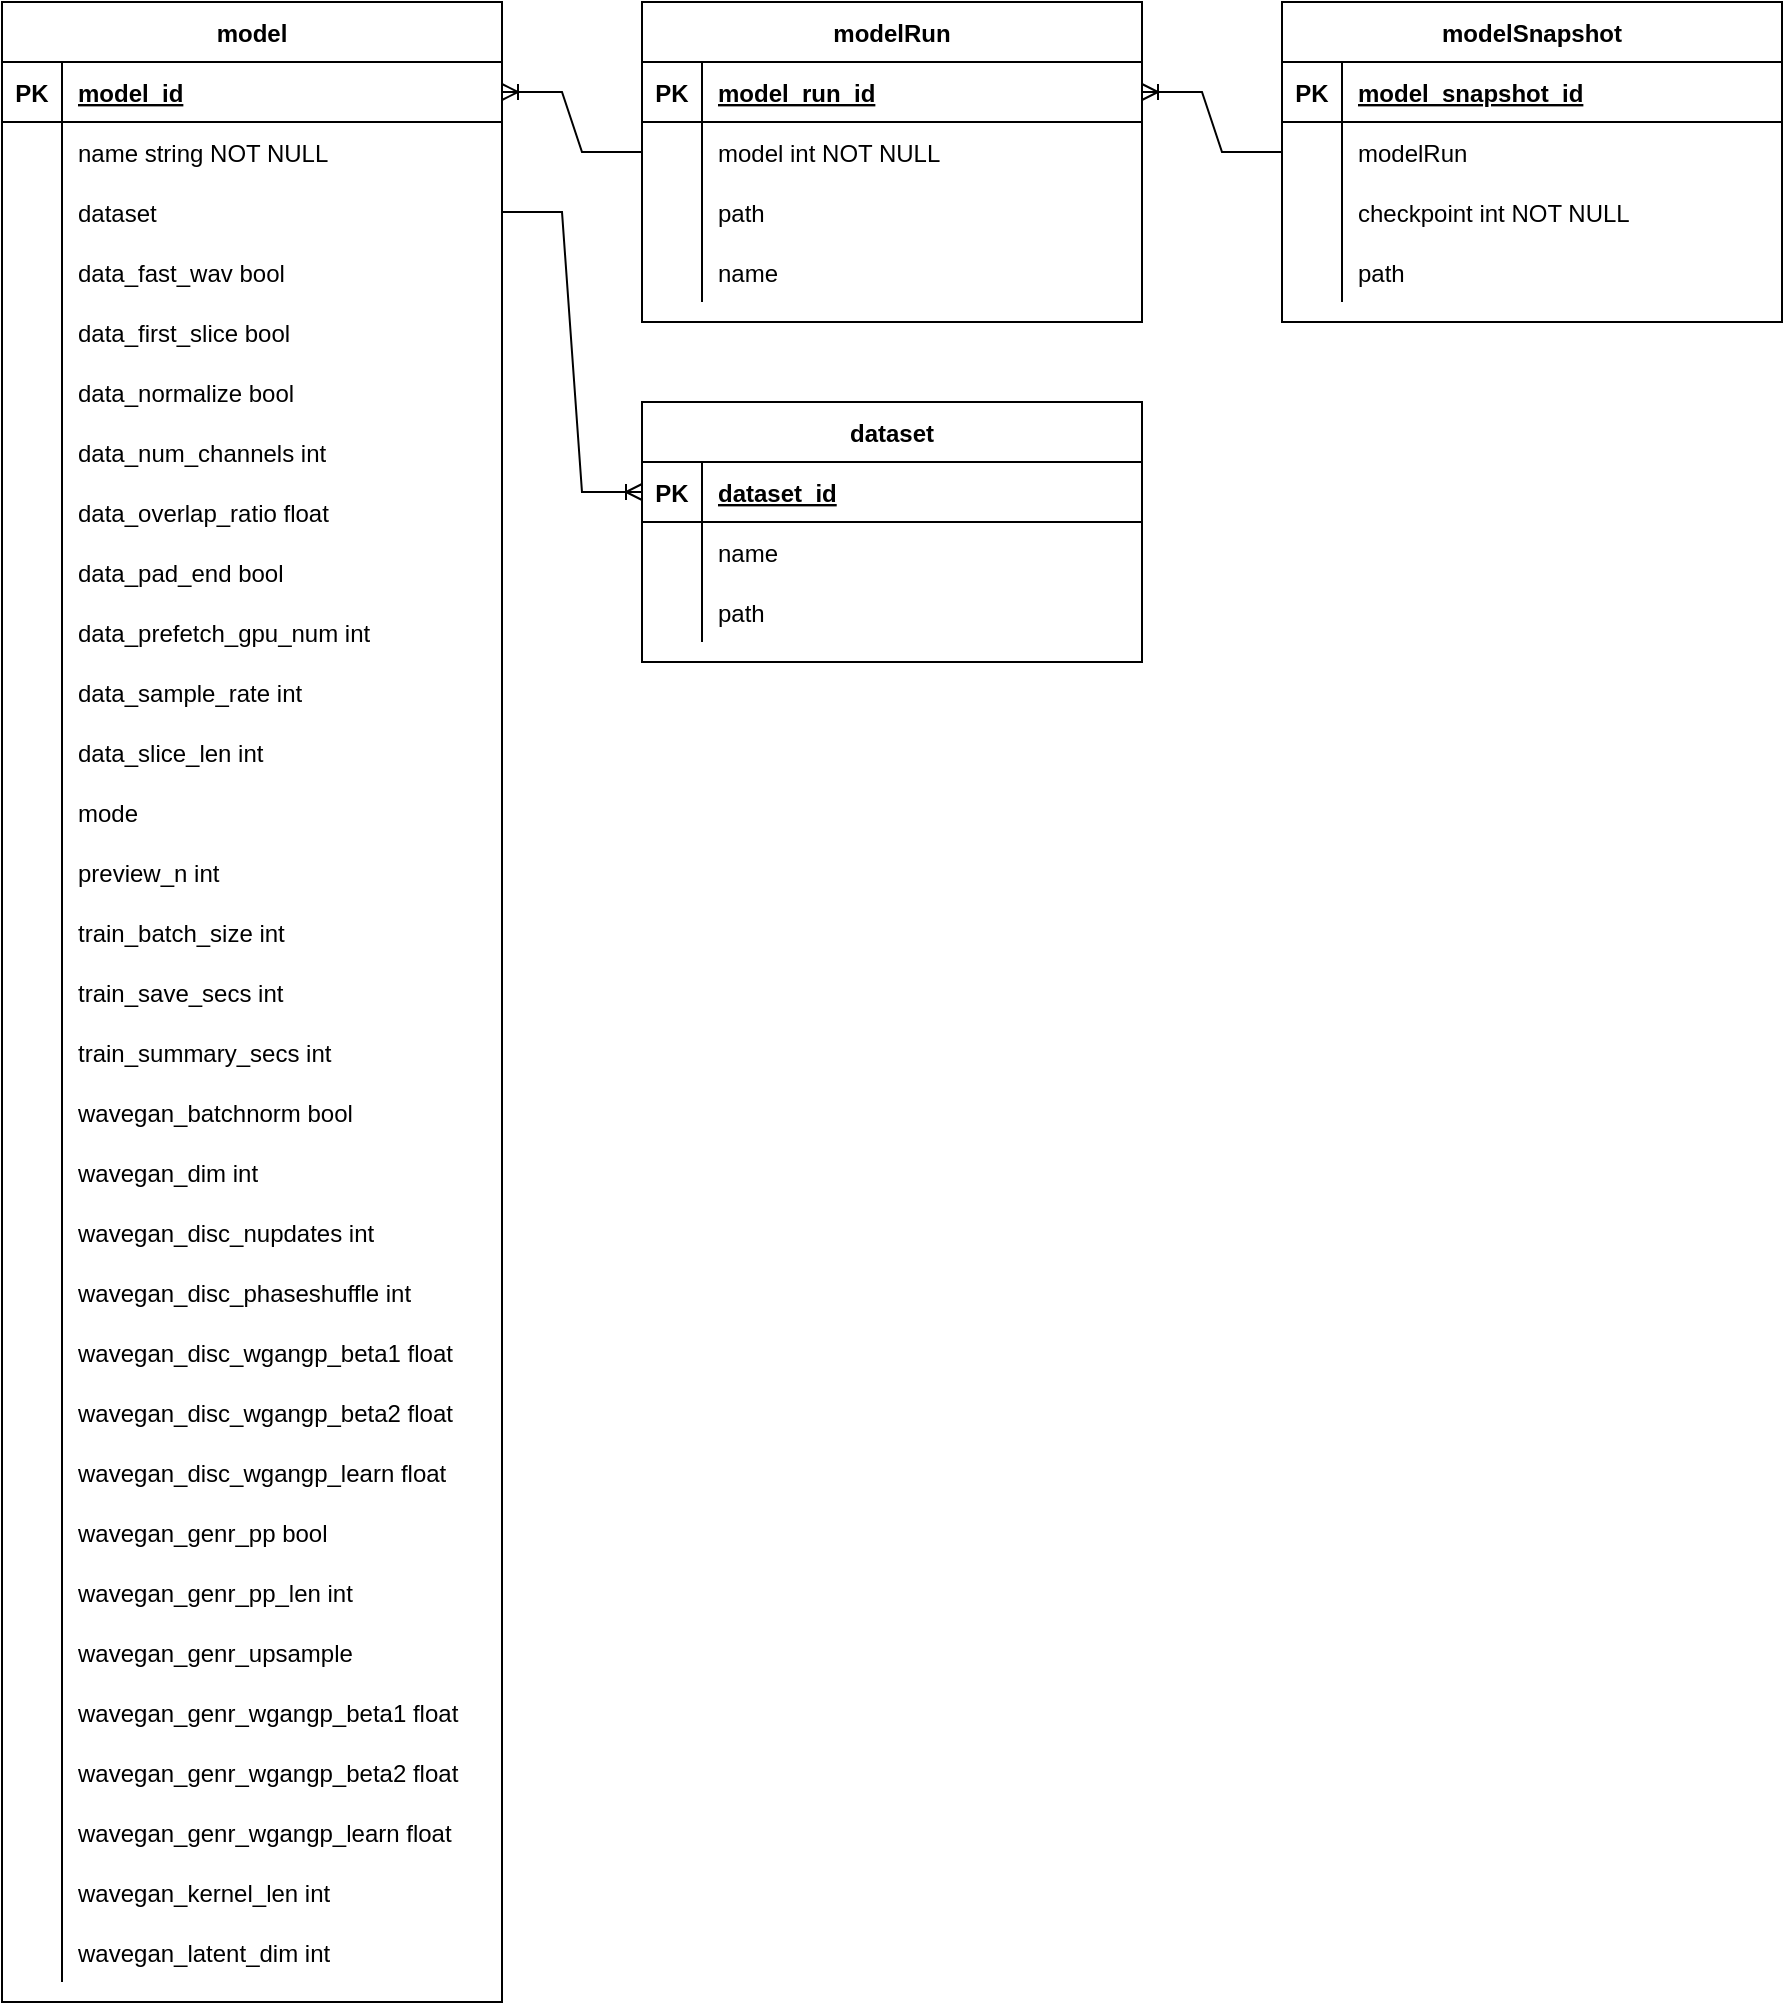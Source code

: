 <mxfile version="20.3.0" type="device"><diagram id="R2lEEEUBdFMjLlhIrx00" name="Page-1"><mxGraphModel dx="1102" dy="905" grid="1" gridSize="10" guides="1" tooltips="1" connect="1" arrows="1" fold="1" page="1" pageScale="1" pageWidth="850" pageHeight="1100" math="0" shadow="0" extFonts="Permanent Marker^https://fonts.googleapis.com/css?family=Permanent+Marker"><root><mxCell id="0"/><mxCell id="1" parent="0"/><mxCell id="C-vyLk0tnHw3VtMMgP7b-2" value="modelRun" style="shape=table;startSize=30;container=1;collapsible=1;childLayout=tableLayout;fixedRows=1;rowLines=0;fontStyle=1;align=center;resizeLast=1;" parent="1" vertex="1"><mxGeometry x="360" y="40" width="250" height="160" as="geometry"/></mxCell><mxCell id="C-vyLk0tnHw3VtMMgP7b-3" value="" style="shape=partialRectangle;collapsible=0;dropTarget=0;pointerEvents=0;fillColor=none;points=[[0,0.5],[1,0.5]];portConstraint=eastwest;top=0;left=0;right=0;bottom=1;" parent="C-vyLk0tnHw3VtMMgP7b-2" vertex="1"><mxGeometry y="30" width="250" height="30" as="geometry"/></mxCell><mxCell id="C-vyLk0tnHw3VtMMgP7b-4" value="PK" style="shape=partialRectangle;overflow=hidden;connectable=0;fillColor=none;top=0;left=0;bottom=0;right=0;fontStyle=1;" parent="C-vyLk0tnHw3VtMMgP7b-3" vertex="1"><mxGeometry width="30" height="30" as="geometry"><mxRectangle width="30" height="30" as="alternateBounds"/></mxGeometry></mxCell><mxCell id="C-vyLk0tnHw3VtMMgP7b-5" value="model_run_id" style="shape=partialRectangle;overflow=hidden;connectable=0;fillColor=none;top=0;left=0;bottom=0;right=0;align=left;spacingLeft=6;fontStyle=5;" parent="C-vyLk0tnHw3VtMMgP7b-3" vertex="1"><mxGeometry x="30" width="220" height="30" as="geometry"><mxRectangle width="220" height="30" as="alternateBounds"/></mxGeometry></mxCell><mxCell id="C-vyLk0tnHw3VtMMgP7b-6" value="" style="shape=partialRectangle;collapsible=0;dropTarget=0;pointerEvents=0;fillColor=none;points=[[0,0.5],[1,0.5]];portConstraint=eastwest;top=0;left=0;right=0;bottom=0;" parent="C-vyLk0tnHw3VtMMgP7b-2" vertex="1"><mxGeometry y="60" width="250" height="30" as="geometry"/></mxCell><mxCell id="C-vyLk0tnHw3VtMMgP7b-7" value="" style="shape=partialRectangle;overflow=hidden;connectable=0;fillColor=none;top=0;left=0;bottom=0;right=0;" parent="C-vyLk0tnHw3VtMMgP7b-6" vertex="1"><mxGeometry width="30" height="30" as="geometry"><mxRectangle width="30" height="30" as="alternateBounds"/></mxGeometry></mxCell><mxCell id="C-vyLk0tnHw3VtMMgP7b-8" value="model int NOT NULL" style="shape=partialRectangle;overflow=hidden;connectable=0;fillColor=none;top=0;left=0;bottom=0;right=0;align=left;spacingLeft=6;" parent="C-vyLk0tnHw3VtMMgP7b-6" vertex="1"><mxGeometry x="30" width="220" height="30" as="geometry"><mxRectangle width="220" height="30" as="alternateBounds"/></mxGeometry></mxCell><mxCell id="C-vyLk0tnHw3VtMMgP7b-9" value="" style="shape=partialRectangle;collapsible=0;dropTarget=0;pointerEvents=0;fillColor=none;points=[[0,0.5],[1,0.5]];portConstraint=eastwest;top=0;left=0;right=0;bottom=0;" parent="C-vyLk0tnHw3VtMMgP7b-2" vertex="1"><mxGeometry y="90" width="250" height="30" as="geometry"/></mxCell><mxCell id="C-vyLk0tnHw3VtMMgP7b-10" value="" style="shape=partialRectangle;overflow=hidden;connectable=0;fillColor=none;top=0;left=0;bottom=0;right=0;" parent="C-vyLk0tnHw3VtMMgP7b-9" vertex="1"><mxGeometry width="30" height="30" as="geometry"><mxRectangle width="30" height="30" as="alternateBounds"/></mxGeometry></mxCell><mxCell id="C-vyLk0tnHw3VtMMgP7b-11" value="path" style="shape=partialRectangle;overflow=hidden;connectable=0;fillColor=none;top=0;left=0;bottom=0;right=0;align=left;spacingLeft=6;" parent="C-vyLk0tnHw3VtMMgP7b-9" vertex="1"><mxGeometry x="30" width="220" height="30" as="geometry"><mxRectangle width="220" height="30" as="alternateBounds"/></mxGeometry></mxCell><mxCell id="Crf97469YkOci3Q7Mxi0-64" value="" style="shape=partialRectangle;collapsible=0;dropTarget=0;pointerEvents=0;fillColor=none;points=[[0,0.5],[1,0.5]];portConstraint=eastwest;top=0;left=0;right=0;bottom=0;" parent="C-vyLk0tnHw3VtMMgP7b-2" vertex="1"><mxGeometry y="120" width="250" height="30" as="geometry"/></mxCell><mxCell id="Crf97469YkOci3Q7Mxi0-65" value="" style="shape=partialRectangle;overflow=hidden;connectable=0;fillColor=none;top=0;left=0;bottom=0;right=0;" parent="Crf97469YkOci3Q7Mxi0-64" vertex="1"><mxGeometry width="30" height="30" as="geometry"><mxRectangle width="30" height="30" as="alternateBounds"/></mxGeometry></mxCell><mxCell id="Crf97469YkOci3Q7Mxi0-66" value="name" style="shape=partialRectangle;overflow=hidden;connectable=0;fillColor=none;top=0;left=0;bottom=0;right=0;align=left;spacingLeft=6;" parent="Crf97469YkOci3Q7Mxi0-64" vertex="1"><mxGeometry x="30" width="220" height="30" as="geometry"><mxRectangle width="220" height="30" as="alternateBounds"/></mxGeometry></mxCell><mxCell id="C-vyLk0tnHw3VtMMgP7b-23" value="modelSnapshot" style="shape=table;startSize=30;container=1;collapsible=1;childLayout=tableLayout;fixedRows=1;rowLines=0;fontStyle=1;align=center;resizeLast=1;" parent="1" vertex="1"><mxGeometry x="680" y="40" width="250" height="160" as="geometry"><mxRectangle x="40" y="120" width="130" height="30" as="alternateBounds"/></mxGeometry></mxCell><mxCell id="C-vyLk0tnHw3VtMMgP7b-24" value="" style="shape=partialRectangle;collapsible=0;dropTarget=0;pointerEvents=0;fillColor=none;points=[[0,0.5],[1,0.5]];portConstraint=eastwest;top=0;left=0;right=0;bottom=1;" parent="C-vyLk0tnHw3VtMMgP7b-23" vertex="1"><mxGeometry y="30" width="250" height="30" as="geometry"/></mxCell><mxCell id="C-vyLk0tnHw3VtMMgP7b-25" value="PK" style="shape=partialRectangle;overflow=hidden;connectable=0;fillColor=none;top=0;left=0;bottom=0;right=0;fontStyle=1;" parent="C-vyLk0tnHw3VtMMgP7b-24" vertex="1"><mxGeometry width="30" height="30" as="geometry"><mxRectangle width="30" height="30" as="alternateBounds"/></mxGeometry></mxCell><mxCell id="C-vyLk0tnHw3VtMMgP7b-26" value="model_snapshot_id" style="shape=partialRectangle;overflow=hidden;connectable=0;fillColor=none;top=0;left=0;bottom=0;right=0;align=left;spacingLeft=6;fontStyle=5;" parent="C-vyLk0tnHw3VtMMgP7b-24" vertex="1"><mxGeometry x="30" width="220" height="30" as="geometry"><mxRectangle width="220" height="30" as="alternateBounds"/></mxGeometry></mxCell><mxCell id="C-vyLk0tnHw3VtMMgP7b-27" value="" style="shape=partialRectangle;collapsible=0;dropTarget=0;pointerEvents=0;fillColor=none;points=[[0,0.5],[1,0.5]];portConstraint=eastwest;top=0;left=0;right=0;bottom=0;" parent="C-vyLk0tnHw3VtMMgP7b-23" vertex="1"><mxGeometry y="60" width="250" height="30" as="geometry"/></mxCell><mxCell id="C-vyLk0tnHw3VtMMgP7b-28" value="" style="shape=partialRectangle;overflow=hidden;connectable=0;fillColor=none;top=0;left=0;bottom=0;right=0;" parent="C-vyLk0tnHw3VtMMgP7b-27" vertex="1"><mxGeometry width="30" height="30" as="geometry"><mxRectangle width="30" height="30" as="alternateBounds"/></mxGeometry></mxCell><mxCell id="C-vyLk0tnHw3VtMMgP7b-29" value="modelRun" style="shape=partialRectangle;overflow=hidden;connectable=0;fillColor=none;top=0;left=0;bottom=0;right=0;align=left;spacingLeft=6;" parent="C-vyLk0tnHw3VtMMgP7b-27" vertex="1"><mxGeometry x="30" width="220" height="30" as="geometry"><mxRectangle width="220" height="30" as="alternateBounds"/></mxGeometry></mxCell><mxCell id="Crf97469YkOci3Q7Mxi0-15" value="" style="shape=partialRectangle;collapsible=0;dropTarget=0;pointerEvents=0;fillColor=none;points=[[0,0.5],[1,0.5]];portConstraint=eastwest;top=0;left=0;right=0;bottom=0;" parent="C-vyLk0tnHw3VtMMgP7b-23" vertex="1"><mxGeometry y="90" width="250" height="30" as="geometry"/></mxCell><mxCell id="Crf97469YkOci3Q7Mxi0-16" value="" style="shape=partialRectangle;overflow=hidden;connectable=0;fillColor=none;top=0;left=0;bottom=0;right=0;" parent="Crf97469YkOci3Q7Mxi0-15" vertex="1"><mxGeometry width="30" height="30" as="geometry"><mxRectangle width="30" height="30" as="alternateBounds"/></mxGeometry></mxCell><mxCell id="Crf97469YkOci3Q7Mxi0-17" value="checkpoint int NOT NULL" style="shape=partialRectangle;overflow=hidden;connectable=0;fillColor=none;top=0;left=0;bottom=0;right=0;align=left;spacingLeft=6;" parent="Crf97469YkOci3Q7Mxi0-15" vertex="1"><mxGeometry x="30" width="220" height="30" as="geometry"><mxRectangle width="220" height="30" as="alternateBounds"/></mxGeometry></mxCell><mxCell id="Crf97469YkOci3Q7Mxi0-44" value="" style="shape=partialRectangle;collapsible=0;dropTarget=0;pointerEvents=0;fillColor=none;points=[[0,0.5],[1,0.5]];portConstraint=eastwest;top=0;left=0;right=0;bottom=0;" parent="C-vyLk0tnHw3VtMMgP7b-23" vertex="1"><mxGeometry y="120" width="250" height="30" as="geometry"/></mxCell><mxCell id="Crf97469YkOci3Q7Mxi0-45" value="" style="shape=partialRectangle;overflow=hidden;connectable=0;fillColor=none;top=0;left=0;bottom=0;right=0;" parent="Crf97469YkOci3Q7Mxi0-44" vertex="1"><mxGeometry width="30" height="30" as="geometry"><mxRectangle width="30" height="30" as="alternateBounds"/></mxGeometry></mxCell><mxCell id="Crf97469YkOci3Q7Mxi0-46" value="path" style="shape=partialRectangle;overflow=hidden;connectable=0;fillColor=none;top=0;left=0;bottom=0;right=0;align=left;spacingLeft=6;" parent="Crf97469YkOci3Q7Mxi0-44" vertex="1"><mxGeometry x="30" width="220" height="30" as="geometry"><mxRectangle width="220" height="30" as="alternateBounds"/></mxGeometry></mxCell><mxCell id="Crf97469YkOci3Q7Mxi0-1" value="model" style="shape=table;startSize=30;container=1;collapsible=1;childLayout=tableLayout;fixedRows=1;rowLines=0;fontStyle=1;align=center;resizeLast=1;" parent="1" vertex="1"><mxGeometry x="40" y="40" width="250" height="1000" as="geometry"/></mxCell><mxCell id="Crf97469YkOci3Q7Mxi0-2" value="" style="shape=partialRectangle;collapsible=0;dropTarget=0;pointerEvents=0;fillColor=none;points=[[0,0.5],[1,0.5]];portConstraint=eastwest;top=0;left=0;right=0;bottom=1;" parent="Crf97469YkOci3Q7Mxi0-1" vertex="1"><mxGeometry y="30" width="250" height="30" as="geometry"/></mxCell><mxCell id="Crf97469YkOci3Q7Mxi0-3" value="PK" style="shape=partialRectangle;overflow=hidden;connectable=0;fillColor=none;top=0;left=0;bottom=0;right=0;fontStyle=1;" parent="Crf97469YkOci3Q7Mxi0-2" vertex="1"><mxGeometry width="30" height="30" as="geometry"><mxRectangle width="30" height="30" as="alternateBounds"/></mxGeometry></mxCell><mxCell id="Crf97469YkOci3Q7Mxi0-4" value="model_id" style="shape=partialRectangle;overflow=hidden;connectable=0;fillColor=none;top=0;left=0;bottom=0;right=0;align=left;spacingLeft=6;fontStyle=5;" parent="Crf97469YkOci3Q7Mxi0-2" vertex="1"><mxGeometry x="30" width="220" height="30" as="geometry"><mxRectangle width="220" height="30" as="alternateBounds"/></mxGeometry></mxCell><mxCell id="Crf97469YkOci3Q7Mxi0-5" value="" style="shape=partialRectangle;collapsible=0;dropTarget=0;pointerEvents=0;fillColor=none;points=[[0,0.5],[1,0.5]];portConstraint=eastwest;top=0;left=0;right=0;bottom=0;" parent="Crf97469YkOci3Q7Mxi0-1" vertex="1"><mxGeometry y="60" width="250" height="30" as="geometry"/></mxCell><mxCell id="Crf97469YkOci3Q7Mxi0-6" value="" style="shape=partialRectangle;overflow=hidden;connectable=0;fillColor=none;top=0;left=0;bottom=0;right=0;" parent="Crf97469YkOci3Q7Mxi0-5" vertex="1"><mxGeometry width="30" height="30" as="geometry"><mxRectangle width="30" height="30" as="alternateBounds"/></mxGeometry></mxCell><mxCell id="Crf97469YkOci3Q7Mxi0-7" value="name string NOT NULL" style="shape=partialRectangle;overflow=hidden;connectable=0;fillColor=none;top=0;left=0;bottom=0;right=0;align=left;spacingLeft=6;" parent="Crf97469YkOci3Q7Mxi0-5" vertex="1"><mxGeometry x="30" width="220" height="30" as="geometry"><mxRectangle width="220" height="30" as="alternateBounds"/></mxGeometry></mxCell><mxCell id="Crf97469YkOci3Q7Mxi0-8" value="" style="shape=partialRectangle;collapsible=0;dropTarget=0;pointerEvents=0;fillColor=none;points=[[0,0.5],[1,0.5]];portConstraint=eastwest;top=0;left=0;right=0;bottom=0;" parent="Crf97469YkOci3Q7Mxi0-1" vertex="1"><mxGeometry y="90" width="250" height="30" as="geometry"/></mxCell><mxCell id="Crf97469YkOci3Q7Mxi0-9" value="" style="shape=partialRectangle;overflow=hidden;connectable=0;fillColor=none;top=0;left=0;bottom=0;right=0;" parent="Crf97469YkOci3Q7Mxi0-8" vertex="1"><mxGeometry width="30" height="30" as="geometry"><mxRectangle width="30" height="30" as="alternateBounds"/></mxGeometry></mxCell><mxCell id="Crf97469YkOci3Q7Mxi0-10" value="dataset" style="shape=partialRectangle;overflow=hidden;connectable=0;fillColor=none;top=0;left=0;bottom=0;right=0;align=left;spacingLeft=6;" parent="Crf97469YkOci3Q7Mxi0-8" vertex="1"><mxGeometry x="30" width="220" height="30" as="geometry"><mxRectangle width="220" height="30" as="alternateBounds"/></mxGeometry></mxCell><mxCell id="Crf97469YkOci3Q7Mxi0-11" value="" style="shape=partialRectangle;collapsible=0;dropTarget=0;pointerEvents=0;fillColor=none;points=[[0,0.5],[1,0.5]];portConstraint=eastwest;top=0;left=0;right=0;bottom=0;" parent="Crf97469YkOci3Q7Mxi0-1" vertex="1"><mxGeometry y="120" width="250" height="30" as="geometry"/></mxCell><mxCell id="Crf97469YkOci3Q7Mxi0-12" value="" style="shape=partialRectangle;overflow=hidden;connectable=0;fillColor=none;top=0;left=0;bottom=0;right=0;" parent="Crf97469YkOci3Q7Mxi0-11" vertex="1"><mxGeometry width="30" height="30" as="geometry"><mxRectangle width="30" height="30" as="alternateBounds"/></mxGeometry></mxCell><mxCell id="Crf97469YkOci3Q7Mxi0-13" value="data_fast_wav bool" style="shape=partialRectangle;overflow=hidden;connectable=0;fillColor=none;top=0;left=0;bottom=0;right=0;align=left;spacingLeft=6;" parent="Crf97469YkOci3Q7Mxi0-11" vertex="1"><mxGeometry x="30" width="220" height="30" as="geometry"><mxRectangle width="220" height="30" as="alternateBounds"/></mxGeometry></mxCell><mxCell id="Crf97469YkOci3Q7Mxi0-49" value="" style="shape=partialRectangle;collapsible=0;dropTarget=0;pointerEvents=0;fillColor=none;points=[[0,0.5],[1,0.5]];portConstraint=eastwest;top=0;left=0;right=0;bottom=0;" parent="Crf97469YkOci3Q7Mxi0-1" vertex="1"><mxGeometry y="150" width="250" height="30" as="geometry"/></mxCell><mxCell id="Crf97469YkOci3Q7Mxi0-50" value="" style="shape=partialRectangle;overflow=hidden;connectable=0;fillColor=none;top=0;left=0;bottom=0;right=0;" parent="Crf97469YkOci3Q7Mxi0-49" vertex="1"><mxGeometry width="30" height="30" as="geometry"><mxRectangle width="30" height="30" as="alternateBounds"/></mxGeometry></mxCell><mxCell id="Crf97469YkOci3Q7Mxi0-51" value="data_first_slice bool" style="shape=partialRectangle;overflow=hidden;connectable=0;fillColor=none;top=0;left=0;bottom=0;right=0;align=left;spacingLeft=6;" parent="Crf97469YkOci3Q7Mxi0-49" vertex="1"><mxGeometry x="30" width="220" height="30" as="geometry"><mxRectangle width="220" height="30" as="alternateBounds"/></mxGeometry></mxCell><mxCell id="Crf97469YkOci3Q7Mxi0-52" value="" style="shape=partialRectangle;collapsible=0;dropTarget=0;pointerEvents=0;fillColor=none;points=[[0,0.5],[1,0.5]];portConstraint=eastwest;top=0;left=0;right=0;bottom=0;" parent="Crf97469YkOci3Q7Mxi0-1" vertex="1"><mxGeometry y="180" width="250" height="30" as="geometry"/></mxCell><mxCell id="Crf97469YkOci3Q7Mxi0-53" value="" style="shape=partialRectangle;overflow=hidden;connectable=0;fillColor=none;top=0;left=0;bottom=0;right=0;" parent="Crf97469YkOci3Q7Mxi0-52" vertex="1"><mxGeometry width="30" height="30" as="geometry"><mxRectangle width="30" height="30" as="alternateBounds"/></mxGeometry></mxCell><mxCell id="Crf97469YkOci3Q7Mxi0-54" value="data_normalize bool" style="shape=partialRectangle;overflow=hidden;connectable=0;fillColor=none;top=0;left=0;bottom=0;right=0;align=left;spacingLeft=6;" parent="Crf97469YkOci3Q7Mxi0-52" vertex="1"><mxGeometry x="30" width="220" height="30" as="geometry"><mxRectangle width="220" height="30" as="alternateBounds"/></mxGeometry></mxCell><mxCell id="Crf97469YkOci3Q7Mxi0-55" value="" style="shape=partialRectangle;collapsible=0;dropTarget=0;pointerEvents=0;fillColor=none;points=[[0,0.5],[1,0.5]];portConstraint=eastwest;top=0;left=0;right=0;bottom=0;" parent="Crf97469YkOci3Q7Mxi0-1" vertex="1"><mxGeometry y="210" width="250" height="30" as="geometry"/></mxCell><mxCell id="Crf97469YkOci3Q7Mxi0-56" value="" style="shape=partialRectangle;overflow=hidden;connectable=0;fillColor=none;top=0;left=0;bottom=0;right=0;" parent="Crf97469YkOci3Q7Mxi0-55" vertex="1"><mxGeometry width="30" height="30" as="geometry"><mxRectangle width="30" height="30" as="alternateBounds"/></mxGeometry></mxCell><mxCell id="Crf97469YkOci3Q7Mxi0-57" value="data_num_channels int" style="shape=partialRectangle;overflow=hidden;connectable=0;fillColor=none;top=0;left=0;bottom=0;right=0;align=left;spacingLeft=6;" parent="Crf97469YkOci3Q7Mxi0-55" vertex="1"><mxGeometry x="30" width="220" height="30" as="geometry"><mxRectangle width="220" height="30" as="alternateBounds"/></mxGeometry></mxCell><mxCell id="Crf97469YkOci3Q7Mxi0-58" value="" style="shape=partialRectangle;collapsible=0;dropTarget=0;pointerEvents=0;fillColor=none;points=[[0,0.5],[1,0.5]];portConstraint=eastwest;top=0;left=0;right=0;bottom=0;" parent="Crf97469YkOci3Q7Mxi0-1" vertex="1"><mxGeometry y="240" width="250" height="30" as="geometry"/></mxCell><mxCell id="Crf97469YkOci3Q7Mxi0-59" value="" style="shape=partialRectangle;overflow=hidden;connectable=0;fillColor=none;top=0;left=0;bottom=0;right=0;" parent="Crf97469YkOci3Q7Mxi0-58" vertex="1"><mxGeometry width="30" height="30" as="geometry"><mxRectangle width="30" height="30" as="alternateBounds"/></mxGeometry></mxCell><mxCell id="Crf97469YkOci3Q7Mxi0-60" value="data_overlap_ratio float" style="shape=partialRectangle;overflow=hidden;connectable=0;fillColor=none;top=0;left=0;bottom=0;right=0;align=left;spacingLeft=6;" parent="Crf97469YkOci3Q7Mxi0-58" vertex="1"><mxGeometry x="30" width="220" height="30" as="geometry"><mxRectangle width="220" height="30" as="alternateBounds"/></mxGeometry></mxCell><mxCell id="Crf97469YkOci3Q7Mxi0-61" value="" style="shape=partialRectangle;collapsible=0;dropTarget=0;pointerEvents=0;fillColor=none;points=[[0,0.5],[1,0.5]];portConstraint=eastwest;top=0;left=0;right=0;bottom=0;" parent="Crf97469YkOci3Q7Mxi0-1" vertex="1"><mxGeometry y="270" width="250" height="30" as="geometry"/></mxCell><mxCell id="Crf97469YkOci3Q7Mxi0-62" value="" style="shape=partialRectangle;overflow=hidden;connectable=0;fillColor=none;top=0;left=0;bottom=0;right=0;" parent="Crf97469YkOci3Q7Mxi0-61" vertex="1"><mxGeometry width="30" height="30" as="geometry"><mxRectangle width="30" height="30" as="alternateBounds"/></mxGeometry></mxCell><mxCell id="Crf97469YkOci3Q7Mxi0-63" value="data_pad_end bool" style="shape=partialRectangle;overflow=hidden;connectable=0;fillColor=none;top=0;left=0;bottom=0;right=0;align=left;spacingLeft=6;" parent="Crf97469YkOci3Q7Mxi0-61" vertex="1"><mxGeometry x="30" width="220" height="30" as="geometry"><mxRectangle width="220" height="30" as="alternateBounds"/></mxGeometry></mxCell><mxCell id="Crf97469YkOci3Q7Mxi0-67" value="" style="shape=partialRectangle;collapsible=0;dropTarget=0;pointerEvents=0;fillColor=none;points=[[0,0.5],[1,0.5]];portConstraint=eastwest;top=0;left=0;right=0;bottom=0;" parent="Crf97469YkOci3Q7Mxi0-1" vertex="1"><mxGeometry y="300" width="250" height="30" as="geometry"/></mxCell><mxCell id="Crf97469YkOci3Q7Mxi0-68" value="" style="shape=partialRectangle;overflow=hidden;connectable=0;fillColor=none;top=0;left=0;bottom=0;right=0;" parent="Crf97469YkOci3Q7Mxi0-67" vertex="1"><mxGeometry width="30" height="30" as="geometry"><mxRectangle width="30" height="30" as="alternateBounds"/></mxGeometry></mxCell><mxCell id="Crf97469YkOci3Q7Mxi0-69" value="data_prefetch_gpu_num int" style="shape=partialRectangle;overflow=hidden;connectable=0;fillColor=none;top=0;left=0;bottom=0;right=0;align=left;spacingLeft=6;" parent="Crf97469YkOci3Q7Mxi0-67" vertex="1"><mxGeometry x="30" width="220" height="30" as="geometry"><mxRectangle width="220" height="30" as="alternateBounds"/></mxGeometry></mxCell><mxCell id="Crf97469YkOci3Q7Mxi0-70" value="" style="shape=partialRectangle;collapsible=0;dropTarget=0;pointerEvents=0;fillColor=none;points=[[0,0.5],[1,0.5]];portConstraint=eastwest;top=0;left=0;right=0;bottom=0;" parent="Crf97469YkOci3Q7Mxi0-1" vertex="1"><mxGeometry y="330" width="250" height="30" as="geometry"/></mxCell><mxCell id="Crf97469YkOci3Q7Mxi0-71" value="" style="shape=partialRectangle;overflow=hidden;connectable=0;fillColor=none;top=0;left=0;bottom=0;right=0;" parent="Crf97469YkOci3Q7Mxi0-70" vertex="1"><mxGeometry width="30" height="30" as="geometry"><mxRectangle width="30" height="30" as="alternateBounds"/></mxGeometry></mxCell><mxCell id="Crf97469YkOci3Q7Mxi0-72" value="data_sample_rate int" style="shape=partialRectangle;overflow=hidden;connectable=0;fillColor=none;top=0;left=0;bottom=0;right=0;align=left;spacingLeft=6;" parent="Crf97469YkOci3Q7Mxi0-70" vertex="1"><mxGeometry x="30" width="220" height="30" as="geometry"><mxRectangle width="220" height="30" as="alternateBounds"/></mxGeometry></mxCell><mxCell id="Crf97469YkOci3Q7Mxi0-73" value="" style="shape=partialRectangle;collapsible=0;dropTarget=0;pointerEvents=0;fillColor=none;points=[[0,0.5],[1,0.5]];portConstraint=eastwest;top=0;left=0;right=0;bottom=0;" parent="Crf97469YkOci3Q7Mxi0-1" vertex="1"><mxGeometry y="360" width="250" height="30" as="geometry"/></mxCell><mxCell id="Crf97469YkOci3Q7Mxi0-74" value="" style="shape=partialRectangle;overflow=hidden;connectable=0;fillColor=none;top=0;left=0;bottom=0;right=0;" parent="Crf97469YkOci3Q7Mxi0-73" vertex="1"><mxGeometry width="30" height="30" as="geometry"><mxRectangle width="30" height="30" as="alternateBounds"/></mxGeometry></mxCell><mxCell id="Crf97469YkOci3Q7Mxi0-75" value="data_slice_len int" style="shape=partialRectangle;overflow=hidden;connectable=0;fillColor=none;top=0;left=0;bottom=0;right=0;align=left;spacingLeft=6;" parent="Crf97469YkOci3Q7Mxi0-73" vertex="1"><mxGeometry x="30" width="220" height="30" as="geometry"><mxRectangle width="220" height="30" as="alternateBounds"/></mxGeometry></mxCell><mxCell id="Crf97469YkOci3Q7Mxi0-88" value="" style="shape=partialRectangle;collapsible=0;dropTarget=0;pointerEvents=0;fillColor=none;points=[[0,0.5],[1,0.5]];portConstraint=eastwest;top=0;left=0;right=0;bottom=0;" parent="Crf97469YkOci3Q7Mxi0-1" vertex="1"><mxGeometry y="390" width="250" height="30" as="geometry"/></mxCell><mxCell id="Crf97469YkOci3Q7Mxi0-89" value="" style="shape=partialRectangle;overflow=hidden;connectable=0;fillColor=none;top=0;left=0;bottom=0;right=0;" parent="Crf97469YkOci3Q7Mxi0-88" vertex="1"><mxGeometry width="30" height="30" as="geometry"><mxRectangle width="30" height="30" as="alternateBounds"/></mxGeometry></mxCell><mxCell id="Crf97469YkOci3Q7Mxi0-90" value="mode" style="shape=partialRectangle;overflow=hidden;connectable=0;fillColor=none;top=0;left=0;bottom=0;right=0;align=left;spacingLeft=6;" parent="Crf97469YkOci3Q7Mxi0-88" vertex="1"><mxGeometry x="30" width="220" height="30" as="geometry"><mxRectangle width="220" height="30" as="alternateBounds"/></mxGeometry></mxCell><mxCell id="Crf97469YkOci3Q7Mxi0-91" value="" style="shape=partialRectangle;collapsible=0;dropTarget=0;pointerEvents=0;fillColor=none;points=[[0,0.5],[1,0.5]];portConstraint=eastwest;top=0;left=0;right=0;bottom=0;" parent="Crf97469YkOci3Q7Mxi0-1" vertex="1"><mxGeometry y="420" width="250" height="30" as="geometry"/></mxCell><mxCell id="Crf97469YkOci3Q7Mxi0-92" value="" style="shape=partialRectangle;overflow=hidden;connectable=0;fillColor=none;top=0;left=0;bottom=0;right=0;" parent="Crf97469YkOci3Q7Mxi0-91" vertex="1"><mxGeometry width="30" height="30" as="geometry"><mxRectangle width="30" height="30" as="alternateBounds"/></mxGeometry></mxCell><mxCell id="Crf97469YkOci3Q7Mxi0-93" value="preview_n int" style="shape=partialRectangle;overflow=hidden;connectable=0;fillColor=none;top=0;left=0;bottom=0;right=0;align=left;spacingLeft=6;" parent="Crf97469YkOci3Q7Mxi0-91" vertex="1"><mxGeometry x="30" width="220" height="30" as="geometry"><mxRectangle width="220" height="30" as="alternateBounds"/></mxGeometry></mxCell><mxCell id="Crf97469YkOci3Q7Mxi0-94" value="" style="shape=partialRectangle;collapsible=0;dropTarget=0;pointerEvents=0;fillColor=none;points=[[0,0.5],[1,0.5]];portConstraint=eastwest;top=0;left=0;right=0;bottom=0;" parent="Crf97469YkOci3Q7Mxi0-1" vertex="1"><mxGeometry y="450" width="250" height="30" as="geometry"/></mxCell><mxCell id="Crf97469YkOci3Q7Mxi0-95" value="" style="shape=partialRectangle;overflow=hidden;connectable=0;fillColor=none;top=0;left=0;bottom=0;right=0;" parent="Crf97469YkOci3Q7Mxi0-94" vertex="1"><mxGeometry width="30" height="30" as="geometry"><mxRectangle width="30" height="30" as="alternateBounds"/></mxGeometry></mxCell><mxCell id="Crf97469YkOci3Q7Mxi0-96" value="train_batch_size int" style="shape=partialRectangle;overflow=hidden;connectable=0;fillColor=none;top=0;left=0;bottom=0;right=0;align=left;spacingLeft=6;" parent="Crf97469YkOci3Q7Mxi0-94" vertex="1"><mxGeometry x="30" width="220" height="30" as="geometry"><mxRectangle width="220" height="30" as="alternateBounds"/></mxGeometry></mxCell><mxCell id="Crf97469YkOci3Q7Mxi0-97" value="" style="shape=partialRectangle;collapsible=0;dropTarget=0;pointerEvents=0;fillColor=none;points=[[0,0.5],[1,0.5]];portConstraint=eastwest;top=0;left=0;right=0;bottom=0;" parent="Crf97469YkOci3Q7Mxi0-1" vertex="1"><mxGeometry y="480" width="250" height="30" as="geometry"/></mxCell><mxCell id="Crf97469YkOci3Q7Mxi0-98" value="" style="shape=partialRectangle;overflow=hidden;connectable=0;fillColor=none;top=0;left=0;bottom=0;right=0;" parent="Crf97469YkOci3Q7Mxi0-97" vertex="1"><mxGeometry width="30" height="30" as="geometry"><mxRectangle width="30" height="30" as="alternateBounds"/></mxGeometry></mxCell><mxCell id="Crf97469YkOci3Q7Mxi0-99" value="train_save_secs int" style="shape=partialRectangle;overflow=hidden;connectable=0;fillColor=none;top=0;left=0;bottom=0;right=0;align=left;spacingLeft=6;" parent="Crf97469YkOci3Q7Mxi0-97" vertex="1"><mxGeometry x="30" width="220" height="30" as="geometry"><mxRectangle width="220" height="30" as="alternateBounds"/></mxGeometry></mxCell><mxCell id="Crf97469YkOci3Q7Mxi0-100" value="" style="shape=partialRectangle;collapsible=0;dropTarget=0;pointerEvents=0;fillColor=none;points=[[0,0.5],[1,0.5]];portConstraint=eastwest;top=0;left=0;right=0;bottom=0;" parent="Crf97469YkOci3Q7Mxi0-1" vertex="1"><mxGeometry y="510" width="250" height="30" as="geometry"/></mxCell><mxCell id="Crf97469YkOci3Q7Mxi0-101" value="" style="shape=partialRectangle;overflow=hidden;connectable=0;fillColor=none;top=0;left=0;bottom=0;right=0;" parent="Crf97469YkOci3Q7Mxi0-100" vertex="1"><mxGeometry width="30" height="30" as="geometry"><mxRectangle width="30" height="30" as="alternateBounds"/></mxGeometry></mxCell><mxCell id="Crf97469YkOci3Q7Mxi0-102" value="train_summary_secs int" style="shape=partialRectangle;overflow=hidden;connectable=0;fillColor=none;top=0;left=0;bottom=0;right=0;align=left;spacingLeft=6;" parent="Crf97469YkOci3Q7Mxi0-100" vertex="1"><mxGeometry x="30" width="220" height="30" as="geometry"><mxRectangle width="220" height="30" as="alternateBounds"/></mxGeometry></mxCell><mxCell id="Crf97469YkOci3Q7Mxi0-103" value="" style="shape=partialRectangle;collapsible=0;dropTarget=0;pointerEvents=0;fillColor=none;points=[[0,0.5],[1,0.5]];portConstraint=eastwest;top=0;left=0;right=0;bottom=0;" parent="Crf97469YkOci3Q7Mxi0-1" vertex="1"><mxGeometry y="540" width="250" height="30" as="geometry"/></mxCell><mxCell id="Crf97469YkOci3Q7Mxi0-104" value="" style="shape=partialRectangle;overflow=hidden;connectable=0;fillColor=none;top=0;left=0;bottom=0;right=0;" parent="Crf97469YkOci3Q7Mxi0-103" vertex="1"><mxGeometry width="30" height="30" as="geometry"><mxRectangle width="30" height="30" as="alternateBounds"/></mxGeometry></mxCell><mxCell id="Crf97469YkOci3Q7Mxi0-105" value="wavegan_batchnorm bool" style="shape=partialRectangle;overflow=hidden;connectable=0;fillColor=none;top=0;left=0;bottom=0;right=0;align=left;spacingLeft=6;" parent="Crf97469YkOci3Q7Mxi0-103" vertex="1"><mxGeometry x="30" width="220" height="30" as="geometry"><mxRectangle width="220" height="30" as="alternateBounds"/></mxGeometry></mxCell><mxCell id="Crf97469YkOci3Q7Mxi0-106" value="" style="shape=partialRectangle;collapsible=0;dropTarget=0;pointerEvents=0;fillColor=none;points=[[0,0.5],[1,0.5]];portConstraint=eastwest;top=0;left=0;right=0;bottom=0;" parent="Crf97469YkOci3Q7Mxi0-1" vertex="1"><mxGeometry y="570" width="250" height="30" as="geometry"/></mxCell><mxCell id="Crf97469YkOci3Q7Mxi0-107" value="" style="shape=partialRectangle;overflow=hidden;connectable=0;fillColor=none;top=0;left=0;bottom=0;right=0;" parent="Crf97469YkOci3Q7Mxi0-106" vertex="1"><mxGeometry width="30" height="30" as="geometry"><mxRectangle width="30" height="30" as="alternateBounds"/></mxGeometry></mxCell><mxCell id="Crf97469YkOci3Q7Mxi0-108" value="wavegan_dim int" style="shape=partialRectangle;overflow=hidden;connectable=0;fillColor=none;top=0;left=0;bottom=0;right=0;align=left;spacingLeft=6;" parent="Crf97469YkOci3Q7Mxi0-106" vertex="1"><mxGeometry x="30" width="220" height="30" as="geometry"><mxRectangle width="220" height="30" as="alternateBounds"/></mxGeometry></mxCell><mxCell id="Crf97469YkOci3Q7Mxi0-109" value="" style="shape=partialRectangle;collapsible=0;dropTarget=0;pointerEvents=0;fillColor=none;points=[[0,0.5],[1,0.5]];portConstraint=eastwest;top=0;left=0;right=0;bottom=0;" parent="Crf97469YkOci3Q7Mxi0-1" vertex="1"><mxGeometry y="600" width="250" height="30" as="geometry"/></mxCell><mxCell id="Crf97469YkOci3Q7Mxi0-110" value="" style="shape=partialRectangle;overflow=hidden;connectable=0;fillColor=none;top=0;left=0;bottom=0;right=0;" parent="Crf97469YkOci3Q7Mxi0-109" vertex="1"><mxGeometry width="30" height="30" as="geometry"><mxRectangle width="30" height="30" as="alternateBounds"/></mxGeometry></mxCell><mxCell id="Crf97469YkOci3Q7Mxi0-111" value="wavegan_disc_nupdates int" style="shape=partialRectangle;overflow=hidden;connectable=0;fillColor=none;top=0;left=0;bottom=0;right=0;align=left;spacingLeft=6;" parent="Crf97469YkOci3Q7Mxi0-109" vertex="1"><mxGeometry x="30" width="220" height="30" as="geometry"><mxRectangle width="220" height="30" as="alternateBounds"/></mxGeometry></mxCell><mxCell id="Crf97469YkOci3Q7Mxi0-112" value="" style="shape=partialRectangle;collapsible=0;dropTarget=0;pointerEvents=0;fillColor=none;points=[[0,0.5],[1,0.5]];portConstraint=eastwest;top=0;left=0;right=0;bottom=0;" parent="Crf97469YkOci3Q7Mxi0-1" vertex="1"><mxGeometry y="630" width="250" height="30" as="geometry"/></mxCell><mxCell id="Crf97469YkOci3Q7Mxi0-113" value="" style="shape=partialRectangle;overflow=hidden;connectable=0;fillColor=none;top=0;left=0;bottom=0;right=0;" parent="Crf97469YkOci3Q7Mxi0-112" vertex="1"><mxGeometry width="30" height="30" as="geometry"><mxRectangle width="30" height="30" as="alternateBounds"/></mxGeometry></mxCell><mxCell id="Crf97469YkOci3Q7Mxi0-114" value="wavegan_disc_phaseshuffle int" style="shape=partialRectangle;overflow=hidden;connectable=0;fillColor=none;top=0;left=0;bottom=0;right=0;align=left;spacingLeft=6;" parent="Crf97469YkOci3Q7Mxi0-112" vertex="1"><mxGeometry x="30" width="220" height="30" as="geometry"><mxRectangle width="220" height="30" as="alternateBounds"/></mxGeometry></mxCell><mxCell id="Crf97469YkOci3Q7Mxi0-115" value="" style="shape=partialRectangle;collapsible=0;dropTarget=0;pointerEvents=0;fillColor=none;points=[[0,0.5],[1,0.5]];portConstraint=eastwest;top=0;left=0;right=0;bottom=0;" parent="Crf97469YkOci3Q7Mxi0-1" vertex="1"><mxGeometry y="660" width="250" height="30" as="geometry"/></mxCell><mxCell id="Crf97469YkOci3Q7Mxi0-116" value="" style="shape=partialRectangle;overflow=hidden;connectable=0;fillColor=none;top=0;left=0;bottom=0;right=0;" parent="Crf97469YkOci3Q7Mxi0-115" vertex="1"><mxGeometry width="30" height="30" as="geometry"><mxRectangle width="30" height="30" as="alternateBounds"/></mxGeometry></mxCell><mxCell id="Crf97469YkOci3Q7Mxi0-117" value="wavegan_disc_wgangp_beta1 float" style="shape=partialRectangle;overflow=hidden;connectable=0;fillColor=none;top=0;left=0;bottom=0;right=0;align=left;spacingLeft=6;" parent="Crf97469YkOci3Q7Mxi0-115" vertex="1"><mxGeometry x="30" width="220" height="30" as="geometry"><mxRectangle width="220" height="30" as="alternateBounds"/></mxGeometry></mxCell><mxCell id="Crf97469YkOci3Q7Mxi0-118" value="" style="shape=partialRectangle;collapsible=0;dropTarget=0;pointerEvents=0;fillColor=none;points=[[0,0.5],[1,0.5]];portConstraint=eastwest;top=0;left=0;right=0;bottom=0;" parent="Crf97469YkOci3Q7Mxi0-1" vertex="1"><mxGeometry y="690" width="250" height="30" as="geometry"/></mxCell><mxCell id="Crf97469YkOci3Q7Mxi0-119" value="" style="shape=partialRectangle;overflow=hidden;connectable=0;fillColor=none;top=0;left=0;bottom=0;right=0;" parent="Crf97469YkOci3Q7Mxi0-118" vertex="1"><mxGeometry width="30" height="30" as="geometry"><mxRectangle width="30" height="30" as="alternateBounds"/></mxGeometry></mxCell><mxCell id="Crf97469YkOci3Q7Mxi0-120" value="wavegan_disc_wgangp_beta2 float" style="shape=partialRectangle;overflow=hidden;connectable=0;fillColor=none;top=0;left=0;bottom=0;right=0;align=left;spacingLeft=6;" parent="Crf97469YkOci3Q7Mxi0-118" vertex="1"><mxGeometry x="30" width="220" height="30" as="geometry"><mxRectangle width="220" height="30" as="alternateBounds"/></mxGeometry></mxCell><mxCell id="Crf97469YkOci3Q7Mxi0-121" value="" style="shape=partialRectangle;collapsible=0;dropTarget=0;pointerEvents=0;fillColor=none;points=[[0,0.5],[1,0.5]];portConstraint=eastwest;top=0;left=0;right=0;bottom=0;" parent="Crf97469YkOci3Q7Mxi0-1" vertex="1"><mxGeometry y="720" width="250" height="30" as="geometry"/></mxCell><mxCell id="Crf97469YkOci3Q7Mxi0-122" value="" style="shape=partialRectangle;overflow=hidden;connectable=0;fillColor=none;top=0;left=0;bottom=0;right=0;" parent="Crf97469YkOci3Q7Mxi0-121" vertex="1"><mxGeometry width="30" height="30" as="geometry"><mxRectangle width="30" height="30" as="alternateBounds"/></mxGeometry></mxCell><mxCell id="Crf97469YkOci3Q7Mxi0-123" value="wavegan_disc_wgangp_learn float" style="shape=partialRectangle;overflow=hidden;connectable=0;fillColor=none;top=0;left=0;bottom=0;right=0;align=left;spacingLeft=6;" parent="Crf97469YkOci3Q7Mxi0-121" vertex="1"><mxGeometry x="30" width="220" height="30" as="geometry"><mxRectangle width="220" height="30" as="alternateBounds"/></mxGeometry></mxCell><mxCell id="Crf97469YkOci3Q7Mxi0-124" value="" style="shape=partialRectangle;collapsible=0;dropTarget=0;pointerEvents=0;fillColor=none;points=[[0,0.5],[1,0.5]];portConstraint=eastwest;top=0;left=0;right=0;bottom=0;" parent="Crf97469YkOci3Q7Mxi0-1" vertex="1"><mxGeometry y="750" width="250" height="30" as="geometry"/></mxCell><mxCell id="Crf97469YkOci3Q7Mxi0-125" value="" style="shape=partialRectangle;overflow=hidden;connectable=0;fillColor=none;top=0;left=0;bottom=0;right=0;" parent="Crf97469YkOci3Q7Mxi0-124" vertex="1"><mxGeometry width="30" height="30" as="geometry"><mxRectangle width="30" height="30" as="alternateBounds"/></mxGeometry></mxCell><mxCell id="Crf97469YkOci3Q7Mxi0-126" value="wavegan_genr_pp bool" style="shape=partialRectangle;overflow=hidden;connectable=0;fillColor=none;top=0;left=0;bottom=0;right=0;align=left;spacingLeft=6;" parent="Crf97469YkOci3Q7Mxi0-124" vertex="1"><mxGeometry x="30" width="220" height="30" as="geometry"><mxRectangle width="220" height="30" as="alternateBounds"/></mxGeometry></mxCell><mxCell id="Crf97469YkOci3Q7Mxi0-127" value="" style="shape=partialRectangle;collapsible=0;dropTarget=0;pointerEvents=0;fillColor=none;points=[[0,0.5],[1,0.5]];portConstraint=eastwest;top=0;left=0;right=0;bottom=0;" parent="Crf97469YkOci3Q7Mxi0-1" vertex="1"><mxGeometry y="780" width="250" height="30" as="geometry"/></mxCell><mxCell id="Crf97469YkOci3Q7Mxi0-128" value="" style="shape=partialRectangle;overflow=hidden;connectable=0;fillColor=none;top=0;left=0;bottom=0;right=0;" parent="Crf97469YkOci3Q7Mxi0-127" vertex="1"><mxGeometry width="30" height="30" as="geometry"><mxRectangle width="30" height="30" as="alternateBounds"/></mxGeometry></mxCell><mxCell id="Crf97469YkOci3Q7Mxi0-129" value="wavegan_genr_pp_len int" style="shape=partialRectangle;overflow=hidden;connectable=0;fillColor=none;top=0;left=0;bottom=0;right=0;align=left;spacingLeft=6;" parent="Crf97469YkOci3Q7Mxi0-127" vertex="1"><mxGeometry x="30" width="220" height="30" as="geometry"><mxRectangle width="220" height="30" as="alternateBounds"/></mxGeometry></mxCell><mxCell id="Crf97469YkOci3Q7Mxi0-130" value="" style="shape=partialRectangle;collapsible=0;dropTarget=0;pointerEvents=0;fillColor=none;points=[[0,0.5],[1,0.5]];portConstraint=eastwest;top=0;left=0;right=0;bottom=0;" parent="Crf97469YkOci3Q7Mxi0-1" vertex="1"><mxGeometry y="810" width="250" height="30" as="geometry"/></mxCell><mxCell id="Crf97469YkOci3Q7Mxi0-131" value="" style="shape=partialRectangle;overflow=hidden;connectable=0;fillColor=none;top=0;left=0;bottom=0;right=0;" parent="Crf97469YkOci3Q7Mxi0-130" vertex="1"><mxGeometry width="30" height="30" as="geometry"><mxRectangle width="30" height="30" as="alternateBounds"/></mxGeometry></mxCell><mxCell id="Crf97469YkOci3Q7Mxi0-132" value="wavegan_genr_upsample" style="shape=partialRectangle;overflow=hidden;connectable=0;fillColor=none;top=0;left=0;bottom=0;right=0;align=left;spacingLeft=6;" parent="Crf97469YkOci3Q7Mxi0-130" vertex="1"><mxGeometry x="30" width="220" height="30" as="geometry"><mxRectangle width="220" height="30" as="alternateBounds"/></mxGeometry></mxCell><mxCell id="Crf97469YkOci3Q7Mxi0-133" value="" style="shape=partialRectangle;collapsible=0;dropTarget=0;pointerEvents=0;fillColor=none;points=[[0,0.5],[1,0.5]];portConstraint=eastwest;top=0;left=0;right=0;bottom=0;" parent="Crf97469YkOci3Q7Mxi0-1" vertex="1"><mxGeometry y="840" width="250" height="30" as="geometry"/></mxCell><mxCell id="Crf97469YkOci3Q7Mxi0-134" value="" style="shape=partialRectangle;overflow=hidden;connectable=0;fillColor=none;top=0;left=0;bottom=0;right=0;" parent="Crf97469YkOci3Q7Mxi0-133" vertex="1"><mxGeometry width="30" height="30" as="geometry"><mxRectangle width="30" height="30" as="alternateBounds"/></mxGeometry></mxCell><mxCell id="Crf97469YkOci3Q7Mxi0-135" value="wavegan_genr_wgangp_beta1 float" style="shape=partialRectangle;overflow=hidden;connectable=0;fillColor=none;top=0;left=0;bottom=0;right=0;align=left;spacingLeft=6;" parent="Crf97469YkOci3Q7Mxi0-133" vertex="1"><mxGeometry x="30" width="220" height="30" as="geometry"><mxRectangle width="220" height="30" as="alternateBounds"/></mxGeometry></mxCell><mxCell id="Crf97469YkOci3Q7Mxi0-136" value="" style="shape=partialRectangle;collapsible=0;dropTarget=0;pointerEvents=0;fillColor=none;points=[[0,0.5],[1,0.5]];portConstraint=eastwest;top=0;left=0;right=0;bottom=0;" parent="Crf97469YkOci3Q7Mxi0-1" vertex="1"><mxGeometry y="870" width="250" height="30" as="geometry"/></mxCell><mxCell id="Crf97469YkOci3Q7Mxi0-137" value="" style="shape=partialRectangle;overflow=hidden;connectable=0;fillColor=none;top=0;left=0;bottom=0;right=0;" parent="Crf97469YkOci3Q7Mxi0-136" vertex="1"><mxGeometry width="30" height="30" as="geometry"><mxRectangle width="30" height="30" as="alternateBounds"/></mxGeometry></mxCell><mxCell id="Crf97469YkOci3Q7Mxi0-138" value="wavegan_genr_wgangp_beta2 float" style="shape=partialRectangle;overflow=hidden;connectable=0;fillColor=none;top=0;left=0;bottom=0;right=0;align=left;spacingLeft=6;" parent="Crf97469YkOci3Q7Mxi0-136" vertex="1"><mxGeometry x="30" width="220" height="30" as="geometry"><mxRectangle width="220" height="30" as="alternateBounds"/></mxGeometry></mxCell><mxCell id="Crf97469YkOci3Q7Mxi0-139" value="" style="shape=partialRectangle;collapsible=0;dropTarget=0;pointerEvents=0;fillColor=none;points=[[0,0.5],[1,0.5]];portConstraint=eastwest;top=0;left=0;right=0;bottom=0;" parent="Crf97469YkOci3Q7Mxi0-1" vertex="1"><mxGeometry y="900" width="250" height="30" as="geometry"/></mxCell><mxCell id="Crf97469YkOci3Q7Mxi0-140" value="" style="shape=partialRectangle;overflow=hidden;connectable=0;fillColor=none;top=0;left=0;bottom=0;right=0;" parent="Crf97469YkOci3Q7Mxi0-139" vertex="1"><mxGeometry width="30" height="30" as="geometry"><mxRectangle width="30" height="30" as="alternateBounds"/></mxGeometry></mxCell><mxCell id="Crf97469YkOci3Q7Mxi0-141" value="wavegan_genr_wgangp_learn float" style="shape=partialRectangle;overflow=hidden;connectable=0;fillColor=none;top=0;left=0;bottom=0;right=0;align=left;spacingLeft=6;" parent="Crf97469YkOci3Q7Mxi0-139" vertex="1"><mxGeometry x="30" width="220" height="30" as="geometry"><mxRectangle width="220" height="30" as="alternateBounds"/></mxGeometry></mxCell><mxCell id="Crf97469YkOci3Q7Mxi0-142" value="" style="shape=partialRectangle;collapsible=0;dropTarget=0;pointerEvents=0;fillColor=none;points=[[0,0.5],[1,0.5]];portConstraint=eastwest;top=0;left=0;right=0;bottom=0;" parent="Crf97469YkOci3Q7Mxi0-1" vertex="1"><mxGeometry y="930" width="250" height="30" as="geometry"/></mxCell><mxCell id="Crf97469YkOci3Q7Mxi0-143" value="" style="shape=partialRectangle;overflow=hidden;connectable=0;fillColor=none;top=0;left=0;bottom=0;right=0;" parent="Crf97469YkOci3Q7Mxi0-142" vertex="1"><mxGeometry width="30" height="30" as="geometry"><mxRectangle width="30" height="30" as="alternateBounds"/></mxGeometry></mxCell><mxCell id="Crf97469YkOci3Q7Mxi0-144" value="wavegan_kernel_len int" style="shape=partialRectangle;overflow=hidden;connectable=0;fillColor=none;top=0;left=0;bottom=0;right=0;align=left;spacingLeft=6;" parent="Crf97469YkOci3Q7Mxi0-142" vertex="1"><mxGeometry x="30" width="220" height="30" as="geometry"><mxRectangle width="220" height="30" as="alternateBounds"/></mxGeometry></mxCell><mxCell id="Crf97469YkOci3Q7Mxi0-145" value="" style="shape=partialRectangle;collapsible=0;dropTarget=0;pointerEvents=0;fillColor=none;points=[[0,0.5],[1,0.5]];portConstraint=eastwest;top=0;left=0;right=0;bottom=0;" parent="Crf97469YkOci3Q7Mxi0-1" vertex="1"><mxGeometry y="960" width="250" height="30" as="geometry"/></mxCell><mxCell id="Crf97469YkOci3Q7Mxi0-146" value="" style="shape=partialRectangle;overflow=hidden;connectable=0;fillColor=none;top=0;left=0;bottom=0;right=0;" parent="Crf97469YkOci3Q7Mxi0-145" vertex="1"><mxGeometry width="30" height="30" as="geometry"><mxRectangle width="30" height="30" as="alternateBounds"/></mxGeometry></mxCell><mxCell id="Crf97469YkOci3Q7Mxi0-147" value="wavegan_latent_dim int" style="shape=partialRectangle;overflow=hidden;connectable=0;fillColor=none;top=0;left=0;bottom=0;right=0;align=left;spacingLeft=6;" parent="Crf97469YkOci3Q7Mxi0-145" vertex="1"><mxGeometry x="30" width="220" height="30" as="geometry"><mxRectangle width="220" height="30" as="alternateBounds"/></mxGeometry></mxCell><mxCell id="Crf97469YkOci3Q7Mxi0-25" value="" style="edgeStyle=entityRelationEdgeStyle;fontSize=12;html=1;endArrow=ERoneToMany;exitX=0;exitY=0.5;exitDx=0;exitDy=0;entryX=1;entryY=0.5;entryDx=0;entryDy=0;rounded=0;" parent="1" source="C-vyLk0tnHw3VtMMgP7b-27" target="C-vyLk0tnHw3VtMMgP7b-3" edge="1"><mxGeometry width="100" height="100" relative="1" as="geometry"><mxPoint x="360" y="390" as="sourcePoint"/><mxPoint x="460" y="290" as="targetPoint"/></mxGeometry></mxCell><mxCell id="Crf97469YkOci3Q7Mxi0-27" value="dataset" style="shape=table;startSize=30;container=1;collapsible=1;childLayout=tableLayout;fixedRows=1;rowLines=0;fontStyle=1;align=center;resizeLast=1;" parent="1" vertex="1"><mxGeometry x="360" y="240" width="250" height="130" as="geometry"/></mxCell><mxCell id="Crf97469YkOci3Q7Mxi0-28" value="" style="shape=partialRectangle;collapsible=0;dropTarget=0;pointerEvents=0;fillColor=none;points=[[0,0.5],[1,0.5]];portConstraint=eastwest;top=0;left=0;right=0;bottom=1;" parent="Crf97469YkOci3Q7Mxi0-27" vertex="1"><mxGeometry y="30" width="250" height="30" as="geometry"/></mxCell><mxCell id="Crf97469YkOci3Q7Mxi0-29" value="PK" style="shape=partialRectangle;overflow=hidden;connectable=0;fillColor=none;top=0;left=0;bottom=0;right=0;fontStyle=1;" parent="Crf97469YkOci3Q7Mxi0-28" vertex="1"><mxGeometry width="30" height="30" as="geometry"><mxRectangle width="30" height="30" as="alternateBounds"/></mxGeometry></mxCell><mxCell id="Crf97469YkOci3Q7Mxi0-30" value="dataset_id" style="shape=partialRectangle;overflow=hidden;connectable=0;fillColor=none;top=0;left=0;bottom=0;right=0;align=left;spacingLeft=6;fontStyle=5;" parent="Crf97469YkOci3Q7Mxi0-28" vertex="1"><mxGeometry x="30" width="220" height="30" as="geometry"><mxRectangle width="220" height="30" as="alternateBounds"/></mxGeometry></mxCell><mxCell id="Crf97469YkOci3Q7Mxi0-31" value="" style="shape=partialRectangle;collapsible=0;dropTarget=0;pointerEvents=0;fillColor=none;points=[[0,0.5],[1,0.5]];portConstraint=eastwest;top=0;left=0;right=0;bottom=0;" parent="Crf97469YkOci3Q7Mxi0-27" vertex="1"><mxGeometry y="60" width="250" height="30" as="geometry"/></mxCell><mxCell id="Crf97469YkOci3Q7Mxi0-32" value="" style="shape=partialRectangle;overflow=hidden;connectable=0;fillColor=none;top=0;left=0;bottom=0;right=0;" parent="Crf97469YkOci3Q7Mxi0-31" vertex="1"><mxGeometry width="30" height="30" as="geometry"><mxRectangle width="30" height="30" as="alternateBounds"/></mxGeometry></mxCell><mxCell id="Crf97469YkOci3Q7Mxi0-33" value="name" style="shape=partialRectangle;overflow=hidden;connectable=0;fillColor=none;top=0;left=0;bottom=0;right=0;align=left;spacingLeft=6;" parent="Crf97469YkOci3Q7Mxi0-31" vertex="1"><mxGeometry x="30" width="220" height="30" as="geometry"><mxRectangle width="220" height="30" as="alternateBounds"/></mxGeometry></mxCell><mxCell id="Crf97469YkOci3Q7Mxi0-34" value="" style="shape=partialRectangle;collapsible=0;dropTarget=0;pointerEvents=0;fillColor=none;points=[[0,0.5],[1,0.5]];portConstraint=eastwest;top=0;left=0;right=0;bottom=0;" parent="Crf97469YkOci3Q7Mxi0-27" vertex="1"><mxGeometry y="90" width="250" height="30" as="geometry"/></mxCell><mxCell id="Crf97469YkOci3Q7Mxi0-35" value="" style="shape=partialRectangle;overflow=hidden;connectable=0;fillColor=none;top=0;left=0;bottom=0;right=0;" parent="Crf97469YkOci3Q7Mxi0-34" vertex="1"><mxGeometry width="30" height="30" as="geometry"><mxRectangle width="30" height="30" as="alternateBounds"/></mxGeometry></mxCell><mxCell id="Crf97469YkOci3Q7Mxi0-36" value="path" style="shape=partialRectangle;overflow=hidden;connectable=0;fillColor=none;top=0;left=0;bottom=0;right=0;align=left;spacingLeft=6;" parent="Crf97469YkOci3Q7Mxi0-34" vertex="1"><mxGeometry x="30" width="220" height="30" as="geometry"><mxRectangle width="220" height="30" as="alternateBounds"/></mxGeometry></mxCell><mxCell id="Crf97469YkOci3Q7Mxi0-47" value="" style="edgeStyle=entityRelationEdgeStyle;fontSize=12;html=1;endArrow=ERoneToMany;rounded=0;exitX=0;exitY=0.5;exitDx=0;exitDy=0;entryX=1;entryY=0.5;entryDx=0;entryDy=0;" parent="1" source="C-vyLk0tnHw3VtMMgP7b-6" target="Crf97469YkOci3Q7Mxi0-2" edge="1"><mxGeometry width="100" height="100" relative="1" as="geometry"><mxPoint x="490" y="520" as="sourcePoint"/><mxPoint x="610" y="490" as="targetPoint"/></mxGeometry></mxCell><mxCell id="Crf97469YkOci3Q7Mxi0-48" value="" style="edgeStyle=entityRelationEdgeStyle;fontSize=12;html=1;endArrow=ERoneToMany;rounded=0;exitX=1;exitY=0.5;exitDx=0;exitDy=0;entryX=0;entryY=0.5;entryDx=0;entryDy=0;" parent="1" source="Crf97469YkOci3Q7Mxi0-8" target="Crf97469YkOci3Q7Mxi0-28" edge="1"><mxGeometry width="100" height="100" relative="1" as="geometry"><mxPoint x="610" y="445" as="sourcePoint"/><mxPoint x="490" y="655" as="targetPoint"/></mxGeometry></mxCell></root></mxGraphModel></diagram></mxfile>